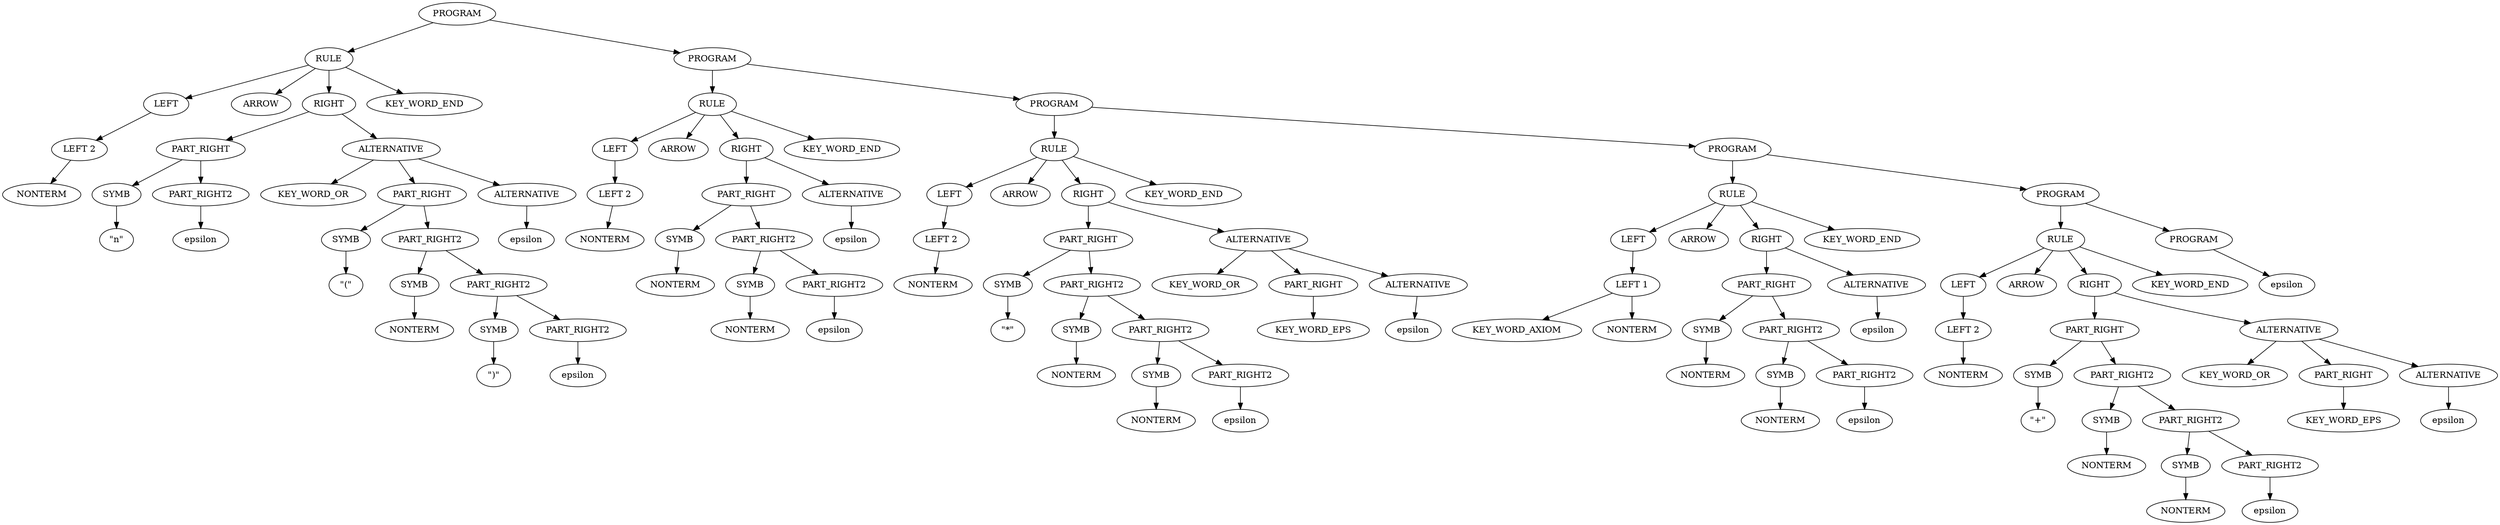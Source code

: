 digraph {
2 [label = "PROGRAM"]
2 -> 3
2 -> 4
3 [label = "RULE"]
3 -> 5
3 -> 6
3 -> 7
3 -> 8
5 [label = "LEFT"]
5 -> 9
9 [label = "LEFT 2"]
9 -> 10
10 [label = "NONTERM"]
6 [label = "ARROW"]
7 [label = "RIGHT"]
7 -> 11
7 -> 12
11 [label = "PART_RIGHT"]
11 -> 13
11 -> 14
13 [label = "SYMB"]
13 -> 15
15 [label = "\"n\""]
14 [label = "PART_RIGHT2"]
14 -> 16
16 [label = "epsilon"]
12 [label = "ALTERNATIVE"]
12 -> 17
12 -> 18
12 -> 19
17 [label = "KEY_WORD_OR"]
18 [label = "PART_RIGHT"]
18 -> 20
18 -> 21
20 [label = "SYMB"]
20 -> 22
22 [label = "\"(\""]
21 [label = "PART_RIGHT2"]
21 -> 23
21 -> 24
23 [label = "SYMB"]
23 -> 25
25 [label = "NONTERM"]
24 [label = "PART_RIGHT2"]
24 -> 26
24 -> 27
26 [label = "SYMB"]
26 -> 28
28 [label = "\")\""]
27 [label = "PART_RIGHT2"]
27 -> 29
29 [label = "epsilon"]
19 [label = "ALTERNATIVE"]
19 -> 30
30 [label = "epsilon"]
8 [label = "KEY_WORD_END"]
4 [label = "PROGRAM"]
4 -> 31
4 -> 32
31 [label = "RULE"]
31 -> 33
31 -> 34
31 -> 35
31 -> 36
33 [label = "LEFT"]
33 -> 37
37 [label = "LEFT 2"]
37 -> 38
38 [label = "NONTERM"]
34 [label = "ARROW"]
35 [label = "RIGHT"]
35 -> 39
35 -> 40
39 [label = "PART_RIGHT"]
39 -> 41
39 -> 42
41 [label = "SYMB"]
41 -> 43
43 [label = "NONTERM"]
42 [label = "PART_RIGHT2"]
42 -> 44
42 -> 45
44 [label = "SYMB"]
44 -> 46
46 [label = "NONTERM"]
45 [label = "PART_RIGHT2"]
45 -> 47
47 [label = "epsilon"]
40 [label = "ALTERNATIVE"]
40 -> 48
48 [label = "epsilon"]
36 [label = "KEY_WORD_END"]
32 [label = "PROGRAM"]
32 -> 49
32 -> 50
49 [label = "RULE"]
49 -> 51
49 -> 52
49 -> 53
49 -> 54
51 [label = "LEFT"]
51 -> 55
55 [label = "LEFT 2"]
55 -> 56
56 [label = "NONTERM"]
52 [label = "ARROW"]
53 [label = "RIGHT"]
53 -> 57
53 -> 58
57 [label = "PART_RIGHT"]
57 -> 59
57 -> 60
59 [label = "SYMB"]
59 -> 61
61 [label = "\"*\""]
60 [label = "PART_RIGHT2"]
60 -> 62
60 -> 63
62 [label = "SYMB"]
62 -> 64
64 [label = "NONTERM"]
63 [label = "PART_RIGHT2"]
63 -> 65
63 -> 66
65 [label = "SYMB"]
65 -> 67
67 [label = "NONTERM"]
66 [label = "PART_RIGHT2"]
66 -> 68
68 [label = "epsilon"]
58 [label = "ALTERNATIVE"]
58 -> 69
58 -> 70
58 -> 71
69 [label = "KEY_WORD_OR"]
70 [label = "PART_RIGHT"]
70 -> 72
72 [label = "KEY_WORD_EPS"]
71 [label = "ALTERNATIVE"]
71 -> 73
73 [label = "epsilon"]
54 [label = "KEY_WORD_END"]
50 [label = "PROGRAM"]
50 -> 74
50 -> 75
74 [label = "RULE"]
74 -> 76
74 -> 77
74 -> 78
74 -> 79
76 [label = "LEFT"]
76 -> 80
80 [label = "LEFT 1"]
80 -> 81
80 -> 82
81 [label = "KEY_WORD_AXIOM"]
82 [label = "NONTERM"]
77 [label = "ARROW"]
78 [label = "RIGHT"]
78 -> 83
78 -> 84
83 [label = "PART_RIGHT"]
83 -> 85
83 -> 86
85 [label = "SYMB"]
85 -> 87
87 [label = "NONTERM"]
86 [label = "PART_RIGHT2"]
86 -> 88
86 -> 89
88 [label = "SYMB"]
88 -> 90
90 [label = "NONTERM"]
89 [label = "PART_RIGHT2"]
89 -> 91
91 [label = "epsilon"]
84 [label = "ALTERNATIVE"]
84 -> 92
92 [label = "epsilon"]
79 [label = "KEY_WORD_END"]
75 [label = "PROGRAM"]
75 -> 93
75 -> 94
93 [label = "RULE"]
93 -> 95
93 -> 96
93 -> 97
93 -> 98
95 [label = "LEFT"]
95 -> 99
99 [label = "LEFT 2"]
99 -> 100
100 [label = "NONTERM"]
96 [label = "ARROW"]
97 [label = "RIGHT"]
97 -> 101
97 -> 102
101 [label = "PART_RIGHT"]
101 -> 103
101 -> 104
103 [label = "SYMB"]
103 -> 105
105 [label = "\"+\""]
104 [label = "PART_RIGHT2"]
104 -> 106
104 -> 107
106 [label = "SYMB"]
106 -> 108
108 [label = "NONTERM"]
107 [label = "PART_RIGHT2"]
107 -> 109
107 -> 110
109 [label = "SYMB"]
109 -> 111
111 [label = "NONTERM"]
110 [label = "PART_RIGHT2"]
110 -> 112
112 [label = "epsilon"]
102 [label = "ALTERNATIVE"]
102 -> 113
102 -> 114
102 -> 115
113 [label = "KEY_WORD_OR"]
114 [label = "PART_RIGHT"]
114 -> 116
116 [label = "KEY_WORD_EPS"]
115 [label = "ALTERNATIVE"]
115 -> 117
117 [label = "epsilon"]
98 [label = "KEY_WORD_END"]
94 [label = "PROGRAM"]
94 -> 118
118 [label = "epsilon"]
}
